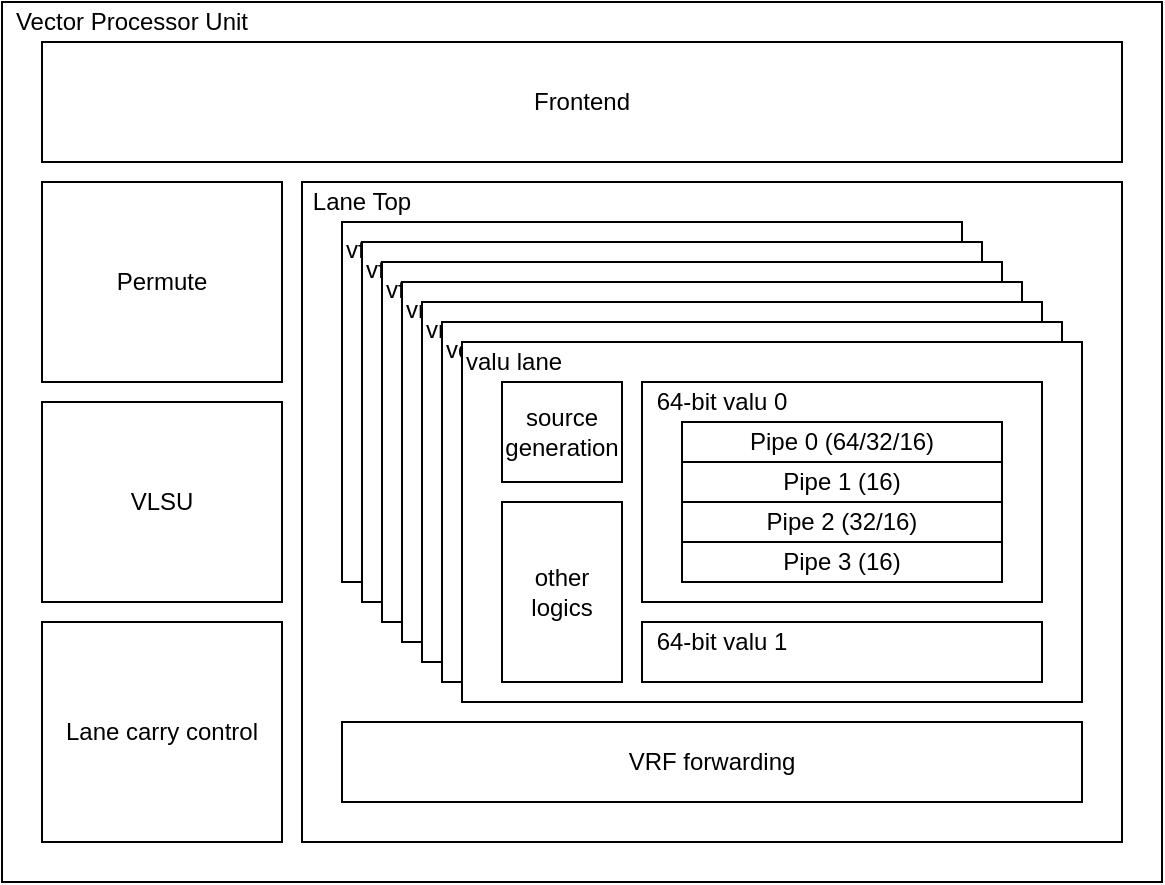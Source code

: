 <mxfile version="14.1.8" type="device" pages="3"><diagram id="mY-H9B_ZIu68xxnpNwse" name="VPU hierarchy"><mxGraphModel dx="1086" dy="807" grid="1" gridSize="10" guides="1" tooltips="1" connect="1" arrows="1" fold="1" page="1" pageScale="1" pageWidth="827" pageHeight="1169" math="0" shadow="0"><root><mxCell id="0"/><mxCell id="1" parent="0"/><mxCell id="pLiR0KOilW0Ycoogk4GM-19" value="" style="group" parent="1" vertex="1" connectable="0"><mxGeometry x="80" y="40" width="580" height="440" as="geometry"/></mxCell><mxCell id="VZzfF9sHuI49w_q4-ev9-1" value="" style="rounded=0;whiteSpace=wrap;html=1;" parent="pLiR0KOilW0Ycoogk4GM-19" vertex="1"><mxGeometry width="580" height="440" as="geometry"/></mxCell><mxCell id="VZzfF9sHuI49w_q4-ev9-2" value="Frontend" style="rounded=0;whiteSpace=wrap;html=1;" parent="pLiR0KOilW0Ycoogk4GM-19" vertex="1"><mxGeometry x="20" y="20" width="540" height="60" as="geometry"/></mxCell><mxCell id="VZzfF9sHuI49w_q4-ev9-3" value="Permute" style="rounded=0;whiteSpace=wrap;html=1;" parent="pLiR0KOilW0Ycoogk4GM-19" vertex="1"><mxGeometry x="20" y="90" width="120" height="100" as="geometry"/></mxCell><mxCell id="VZzfF9sHuI49w_q4-ev9-4" value="VLSU" style="rounded=0;whiteSpace=wrap;html=1;" parent="pLiR0KOilW0Ycoogk4GM-19" vertex="1"><mxGeometry x="20" y="200" width="120" height="100" as="geometry"/></mxCell><mxCell id="VZzfF9sHuI49w_q4-ev9-9" value="Vector Processor Unit" style="text;html=1;strokeColor=none;fillColor=none;align=center;verticalAlign=middle;whiteSpace=wrap;rounded=0;" parent="pLiR0KOilW0Ycoogk4GM-19" vertex="1"><mxGeometry width="130" height="20" as="geometry"/></mxCell><mxCell id="FiXzhtQX67EIjjAckoXU-11" value="Lane carry control" style="rounded=0;whiteSpace=wrap;html=1;" parent="pLiR0KOilW0Ycoogk4GM-19" vertex="1"><mxGeometry x="20" y="310" width="120" height="110" as="geometry"/></mxCell><mxCell id="pLiR0KOilW0Ycoogk4GM-18" value="" style="group" parent="pLiR0KOilW0Ycoogk4GM-19" vertex="1" connectable="0"><mxGeometry x="150" y="90" width="410" height="330" as="geometry"/></mxCell><mxCell id="nPF3XnJpUmF2BvPDXub0-1" value="" style="rounded=0;whiteSpace=wrap;html=1;" parent="pLiR0KOilW0Ycoogk4GM-18" vertex="1"><mxGeometry width="410" height="330" as="geometry"/></mxCell><mxCell id="nKhz_KQG1e0I1gk3Mbcx-12" value="VRF forwarding" style="rounded=0;whiteSpace=wrap;html=1;" parent="pLiR0KOilW0Ycoogk4GM-18" vertex="1"><mxGeometry x="20" y="270" width="370" height="40" as="geometry"/></mxCell><mxCell id="nPF3XnJpUmF2BvPDXub0-44" value="Lane Top" style="text;html=1;strokeColor=none;fillColor=none;align=center;verticalAlign=middle;whiteSpace=wrap;rounded=0;" parent="pLiR0KOilW0Ycoogk4GM-18" vertex="1"><mxGeometry width="60" height="20" as="geometry"/></mxCell><mxCell id="pLiR0KOilW0Ycoogk4GM-17" value="" style="group" parent="pLiR0KOilW0Ycoogk4GM-18" vertex="1" connectable="0"><mxGeometry x="20" y="20" width="370" height="240" as="geometry"/></mxCell><mxCell id="nKhz_KQG1e0I1gk3Mbcx-5" value="" style="group;verticalAlign=top;" parent="pLiR0KOilW0Ycoogk4GM-17" vertex="1" connectable="0"><mxGeometry width="310" height="180" as="geometry"/></mxCell><mxCell id="nKhz_KQG1e0I1gk3Mbcx-6" value="" style="rounded=0;whiteSpace=wrap;html=1;verticalAlign=top;" parent="nKhz_KQG1e0I1gk3Mbcx-5" vertex="1"><mxGeometry width="310" height="180" as="geometry"/></mxCell><mxCell id="nPF3XnJpUmF2BvPDXub0-8" value="&lt;span style=&quot;font-family: &amp;quot;helvetica&amp;quot;&quot;&gt;vfmis lane&lt;/span&gt;" style="text;html=1;strokeColor=none;fillColor=none;align=left;verticalAlign=top;whiteSpace=wrap;rounded=0;" parent="nKhz_KQG1e0I1gk3Mbcx-5" vertex="1"><mxGeometry width="310" height="180" as="geometry"/></mxCell><mxCell id="nPF3XnJpUmF2BvPDXub0-9" value="" style="group;verticalAlign=top;" parent="pLiR0KOilW0Ycoogk4GM-17" vertex="1" connectable="0"><mxGeometry x="10" y="10" width="310" height="180" as="geometry"/></mxCell><mxCell id="nPF3XnJpUmF2BvPDXub0-10" value="" style="rounded=0;whiteSpace=wrap;html=1;verticalAlign=top;" parent="nPF3XnJpUmF2BvPDXub0-9" vertex="1"><mxGeometry width="310" height="180" as="geometry"/></mxCell><mxCell id="nPF3XnJpUmF2BvPDXub0-11" value="&lt;span style=&quot;font-family: &amp;#34;helvetica&amp;#34;&quot;&gt;vfmac lane&lt;/span&gt;" style="text;html=1;strokeColor=none;fillColor=none;align=left;verticalAlign=top;whiteSpace=wrap;rounded=0;" parent="nPF3XnJpUmF2BvPDXub0-9" vertex="1"><mxGeometry width="310" height="180" as="geometry"/></mxCell><mxCell id="nPF3XnJpUmF2BvPDXub0-12" value="" style="group;verticalAlign=top;" parent="pLiR0KOilW0Ycoogk4GM-17" vertex="1" connectable="0"><mxGeometry x="20" y="20" width="310" height="180" as="geometry"/></mxCell><mxCell id="nPF3XnJpUmF2BvPDXub0-13" value="" style="rounded=0;whiteSpace=wrap;html=1;verticalAlign=top;" parent="nPF3XnJpUmF2BvPDXub0-12" vertex="1"><mxGeometry width="310" height="180" as="geometry"/></mxCell><mxCell id="nPF3XnJpUmF2BvPDXub0-14" value="vfdiv lane" style="text;html=1;strokeColor=none;fillColor=none;align=left;verticalAlign=top;whiteSpace=wrap;rounded=0;" parent="nPF3XnJpUmF2BvPDXub0-12" vertex="1"><mxGeometry width="310" height="180" as="geometry"/></mxCell><mxCell id="nPF3XnJpUmF2BvPDXub0-40" value="" style="group;verticalAlign=top;" parent="pLiR0KOilW0Ycoogk4GM-17" vertex="1" connectable="0"><mxGeometry x="30" y="30" width="310" height="180" as="geometry"/></mxCell><mxCell id="nPF3XnJpUmF2BvPDXub0-41" value="" style="rounded=0;whiteSpace=wrap;html=1;verticalAlign=top;" parent="nPF3XnJpUmF2BvPDXub0-40" vertex="1"><mxGeometry width="310" height="180" as="geometry"/></mxCell><mxCell id="nPF3XnJpUmF2BvPDXub0-42" value="&lt;span style=&quot;font-family: &amp;#34;helvetica&amp;#34;&quot;&gt;vmsk lane&lt;/span&gt;" style="text;html=1;strokeColor=none;fillColor=none;align=left;verticalAlign=top;whiteSpace=wrap;rounded=0;" parent="nPF3XnJpUmF2BvPDXub0-40" vertex="1"><mxGeometry width="310" height="180" as="geometry"/></mxCell><mxCell id="nPF3XnJpUmF2BvPDXub0-18" value="" style="group;verticalAlign=top;" parent="pLiR0KOilW0Ycoogk4GM-17" vertex="1" connectable="0"><mxGeometry x="40" y="40" width="310" height="180" as="geometry"/></mxCell><mxCell id="nPF3XnJpUmF2BvPDXub0-19" value="" style="rounded=0;whiteSpace=wrap;html=1;verticalAlign=top;" parent="nPF3XnJpUmF2BvPDXub0-18" vertex="1"><mxGeometry width="310" height="180" as="geometry"/></mxCell><mxCell id="nPF3XnJpUmF2BvPDXub0-20" value="&lt;span style=&quot;font-family: &amp;#34;helvetica&amp;#34;&quot;&gt;vmac lane&lt;/span&gt;" style="text;html=1;strokeColor=none;fillColor=none;align=left;verticalAlign=top;whiteSpace=wrap;rounded=0;" parent="nPF3XnJpUmF2BvPDXub0-18" vertex="1"><mxGeometry width="310" height="180" as="geometry"/></mxCell><mxCell id="nPF3XnJpUmF2BvPDXub0-21" value="" style="group;verticalAlign=top;" parent="pLiR0KOilW0Ycoogk4GM-17" vertex="1" connectable="0"><mxGeometry x="50" y="50" width="310" height="180" as="geometry"/></mxCell><mxCell id="nPF3XnJpUmF2BvPDXub0-22" value="" style="rounded=0;whiteSpace=wrap;html=1;verticalAlign=top;" parent="nPF3XnJpUmF2BvPDXub0-21" vertex="1"><mxGeometry width="310" height="180" as="geometry"/></mxCell><mxCell id="nPF3XnJpUmF2BvPDXub0-23" value="vdiv lane" style="text;html=1;strokeColor=none;fillColor=none;align=left;verticalAlign=top;whiteSpace=wrap;rounded=0;" parent="nPF3XnJpUmF2BvPDXub0-21" vertex="1"><mxGeometry width="310" height="180" as="geometry"/></mxCell><mxCell id="pLiR0KOilW0Ycoogk4GM-16" value="" style="group" parent="pLiR0KOilW0Ycoogk4GM-17" vertex="1" connectable="0"><mxGeometry x="60" y="60" width="310" height="180" as="geometry"/></mxCell><mxCell id="nPF3XnJpUmF2BvPDXub0-25" value="" style="rounded=0;whiteSpace=wrap;html=1;" parent="pLiR0KOilW0Ycoogk4GM-16" vertex="1"><mxGeometry width="310" height="180" as="geometry"/></mxCell><mxCell id="nPF3XnJpUmF2BvPDXub0-26" value="valu lane" style="text;html=1;strokeColor=none;fillColor=none;align=left;verticalAlign=middle;whiteSpace=wrap;rounded=0;" parent="pLiR0KOilW0Ycoogk4GM-16" vertex="1"><mxGeometry width="80" height="20" as="geometry"/></mxCell><mxCell id="nPF3XnJpUmF2BvPDXub0-35" value="&lt;span&gt;source generation&lt;/span&gt;" style="rounded=0;whiteSpace=wrap;html=1;" parent="pLiR0KOilW0Ycoogk4GM-16" vertex="1"><mxGeometry x="20" y="20" width="60" height="50" as="geometry"/></mxCell><mxCell id="nPF3XnJpUmF2BvPDXub0-36" value="&lt;span&gt;other logics&lt;/span&gt;" style="rounded=0;whiteSpace=wrap;html=1;" parent="pLiR0KOilW0Ycoogk4GM-16" vertex="1"><mxGeometry x="20" y="80" width="60" height="90" as="geometry"/></mxCell><mxCell id="pLiR0KOilW0Ycoogk4GM-13" value="" style="group" parent="pLiR0KOilW0Ycoogk4GM-16" vertex="1" connectable="0"><mxGeometry x="90" y="20" width="200" height="110" as="geometry"/></mxCell><mxCell id="nKhz_KQG1e0I1gk3Mbcx-2" value="" style="rounded=0;whiteSpace=wrap;html=1;" parent="pLiR0KOilW0Ycoogk4GM-13" vertex="1"><mxGeometry width="200" height="110" as="geometry"/></mxCell><mxCell id="pLiR0KOilW0Ycoogk4GM-1" value="64-bit valu 0" style="text;html=1;strokeColor=none;fillColor=none;align=center;verticalAlign=middle;whiteSpace=wrap;rounded=0;" parent="pLiR0KOilW0Ycoogk4GM-13" vertex="1"><mxGeometry width="80" height="20" as="geometry"/></mxCell><mxCell id="pLiR0KOilW0Ycoogk4GM-6" value="Pipe 3 (16)" style="rounded=0;whiteSpace=wrap;html=1;align=center;" parent="pLiR0KOilW0Ycoogk4GM-13" vertex="1"><mxGeometry x="20" y="80" width="160" height="20" as="geometry"/></mxCell><mxCell id="pLiR0KOilW0Ycoogk4GM-7" value="Pipe 0 (64/32/16)" style="rounded=0;whiteSpace=wrap;html=1;align=left;" parent="pLiR0KOilW0Ycoogk4GM-13" vertex="1"><mxGeometry x="20" y="20" width="105" height="20" as="geometry"/></mxCell><mxCell id="pLiR0KOilW0Ycoogk4GM-8" value="Pipe 1 (16)" style="rounded=0;whiteSpace=wrap;html=1;align=left;" parent="pLiR0KOilW0Ycoogk4GM-13" vertex="1"><mxGeometry x="20" y="40" width="105" height="20" as="geometry"/></mxCell><mxCell id="pLiR0KOilW0Ycoogk4GM-9" value="Pipe 2 (32/16)" style="rounded=0;whiteSpace=wrap;html=1;align=left;" parent="pLiR0KOilW0Ycoogk4GM-13" vertex="1"><mxGeometry x="20" y="60" width="105" height="20" as="geometry"/></mxCell><mxCell id="pLiR0KOilW0Ycoogk4GM-10" value="Pipe 0 (64/32/16)" style="rounded=0;whiteSpace=wrap;html=1;align=center;" parent="pLiR0KOilW0Ycoogk4GM-13" vertex="1"><mxGeometry x="20" y="20" width="160" height="20" as="geometry"/></mxCell><mxCell id="pLiR0KOilW0Ycoogk4GM-11" value="Pipe 1 (16)" style="rounded=0;whiteSpace=wrap;html=1;align=center;" parent="pLiR0KOilW0Ycoogk4GM-13" vertex="1"><mxGeometry x="20" y="40" width="160" height="20" as="geometry"/></mxCell><mxCell id="pLiR0KOilW0Ycoogk4GM-12" value="Pipe 2 (32/16)" style="rounded=0;whiteSpace=wrap;html=1;align=center;" parent="pLiR0KOilW0Ycoogk4GM-13" vertex="1"><mxGeometry x="20" y="60" width="160" height="20" as="geometry"/></mxCell><mxCell id="nPF3XnJpUmF2BvPDXub0-33" value="" style="rounded=0;whiteSpace=wrap;html=1;" parent="pLiR0KOilW0Ycoogk4GM-16" vertex="1"><mxGeometry x="90" y="140" width="200" height="30" as="geometry"/></mxCell><mxCell id="pLiR0KOilW0Ycoogk4GM-2" value="64-bit valu 1" style="text;html=1;strokeColor=none;fillColor=none;align=center;verticalAlign=middle;whiteSpace=wrap;rounded=0;" parent="pLiR0KOilW0Ycoogk4GM-16" vertex="1"><mxGeometry x="90" y="140" width="80" height="20" as="geometry"/></mxCell></root></mxGraphModel></diagram><diagram id="Mox9MRT4kvAe0OS51qYa" name="Lane top"><mxGraphModel dx="749" dy="557" grid="1" gridSize="10" guides="1" tooltips="1" connect="1" arrows="1" fold="1" page="1" pageScale="1" pageWidth="827" pageHeight="1169" math="0" shadow="0"><root><mxCell id="LcYr78quqeJZaAlcxe1V-0"/><mxCell id="LcYr78quqeJZaAlcxe1V-1" parent="LcYr78quqeJZaAlcxe1V-0"/><mxCell id="oMpf_CK6HFOpjs3gW5dI-32" value="" style="group" vertex="1" connectable="0" parent="LcYr78quqeJZaAlcxe1V-1"><mxGeometry x="40" y="40" width="540" height="260" as="geometry"/></mxCell><mxCell id="oMpf_CK6HFOpjs3gW5dI-19" value="" style="rounded=0;whiteSpace=wrap;html=1;" vertex="1" parent="oMpf_CK6HFOpjs3gW5dI-32"><mxGeometry width="500" height="140" as="geometry"/></mxCell><mxCell id="hIJJaxi849tqELo_-NBQ-0" value="&lt;span&gt;valu lane&lt;/span&gt;" style="rounded=0;whiteSpace=wrap;html=1;" parent="oMpf_CK6HFOpjs3gW5dI-32" vertex="1"><mxGeometry x="270" y="10" width="160" height="40" as="geometry"/></mxCell><mxCell id="hIJJaxi849tqELo_-NBQ-29" value="" style="group" parent="oMpf_CK6HFOpjs3gW5dI-32" vertex="1" connectable="0"><mxGeometry x="280" y="20" width="160" height="40" as="geometry"/></mxCell><mxCell id="hIJJaxi849tqELo_-NBQ-7" value="&lt;span&gt;vdiv lane&lt;/span&gt;" style="rounded=0;whiteSpace=wrap;html=1;" parent="hIJJaxi849tqELo_-NBQ-29" vertex="1"><mxGeometry width="160" height="40" as="geometry"/></mxCell><mxCell id="hIJJaxi849tqELo_-NBQ-28" value="" style="group" parent="oMpf_CK6HFOpjs3gW5dI-32" vertex="1" connectable="0"><mxGeometry x="290" y="30" width="160" height="40" as="geometry"/></mxCell><mxCell id="hIJJaxi849tqELo_-NBQ-8" value="&lt;span&gt;vmac lane&lt;/span&gt;" style="rounded=0;whiteSpace=wrap;html=1;" parent="hIJJaxi849tqELo_-NBQ-28" vertex="1"><mxGeometry width="160" height="40" as="geometry"/></mxCell><mxCell id="hIJJaxi849tqELo_-NBQ-9" value="&lt;span&gt;vmsk lane&lt;/span&gt;" style="rounded=0;whiteSpace=wrap;html=1;" parent="oMpf_CK6HFOpjs3gW5dI-32" vertex="1"><mxGeometry x="300" y="40" width="160" height="40" as="geometry"/></mxCell><mxCell id="hIJJaxi849tqELo_-NBQ-26" value="" style="group" parent="oMpf_CK6HFOpjs3gW5dI-32" vertex="1" connectable="0"><mxGeometry x="310" y="50" width="160" height="40" as="geometry"/></mxCell><mxCell id="hIJJaxi849tqELo_-NBQ-10" value="&lt;span&gt;vfdiv lane&lt;/span&gt;" style="rounded=0;whiteSpace=wrap;html=1;" parent="hIJJaxi849tqELo_-NBQ-26" vertex="1"><mxGeometry width="160" height="40" as="geometry"/></mxCell><mxCell id="hIJJaxi849tqELo_-NBQ-11" value="&lt;span style=&quot;color: rgb(0 , 0 , 0) ; font-family: &amp;#34;helvetica&amp;#34; ; font-size: 12px ; font-style: normal ; font-weight: 400 ; letter-spacing: normal ; text-align: center ; text-indent: 0px ; text-transform: none ; word-spacing: 0px ; background-color: rgb(248 , 249 , 250) ; display: inline ; float: none&quot;&gt;vfmac lane&lt;/span&gt;&lt;br&gt;" style="rounded=0;whiteSpace=wrap;html=1;" parent="oMpf_CK6HFOpjs3gW5dI-32" vertex="1"><mxGeometry x="320" y="60" width="160" height="40" as="geometry"/></mxCell><mxCell id="hIJJaxi849tqELo_-NBQ-12" value="&lt;span style=&quot;color: rgb(0 , 0 , 0) ; font-family: &amp;#34;helvetica&amp;#34; ; font-size: 12px ; font-style: normal ; font-weight: 400 ; letter-spacing: normal ; text-align: center ; text-indent: 0px ; text-transform: none ; word-spacing: 0px ; background-color: rgb(248 , 249 , 250) ; display: inline ; float: none&quot;&gt;vfmis lane 0&lt;/span&gt;" style="rounded=0;whiteSpace=wrap;html=1;" parent="oMpf_CK6HFOpjs3gW5dI-32" vertex="1"><mxGeometry x="330" y="70" width="160" height="40" as="geometry"/></mxCell><mxCell id="oMpf_CK6HFOpjs3gW5dI-8" style="edgeStyle=orthogonalEdgeStyle;rounded=0;orthogonalLoop=1;jettySize=auto;html=1;entryX=0;entryY=0.75;entryDx=0;entryDy=0;" edge="1" parent="oMpf_CK6HFOpjs3gW5dI-32" source="oMpf_CK6HFOpjs3gW5dI-6" target="hIJJaxi849tqELo_-NBQ-12"><mxGeometry as="geometry"><Array as="points"><mxPoint x="150" y="100"/><mxPoint x="150" y="100"/></Array></mxGeometry></mxCell><mxCell id="oMpf_CK6HFOpjs3gW5dI-6" value="&lt;span style=&quot;color: rgb(0 , 0 , 0) ; font-family: &amp;#34;helvetica&amp;#34; ; font-size: 12px ; font-style: normal ; font-weight: 400 ; letter-spacing: normal ; text-align: center ; text-indent: 0px ; text-transform: none ; word-spacing: 0px ; background-color: rgb(248 , 249 , 250) ; display: inline ; float: none&quot;&gt;vfmis lane 2&lt;/span&gt;" style="rounded=0;whiteSpace=wrap;html=1;" vertex="1" parent="oMpf_CK6HFOpjs3gW5dI-32"><mxGeometry x="20" y="90" width="160" height="40" as="geometry"/></mxCell><mxCell id="oMpf_CK6HFOpjs3gW5dI-7" style="edgeStyle=orthogonalEdgeStyle;rounded=0;orthogonalLoop=1;jettySize=auto;html=1;entryX=0;entryY=0.25;entryDx=0;entryDy=0;" edge="1" parent="oMpf_CK6HFOpjs3gW5dI-32" source="oMpf_CK6HFOpjs3gW5dI-5" target="hIJJaxi849tqELo_-NBQ-12"><mxGeometry as="geometry"><mxPoint x="290" y="140" as="targetPoint"/><Array as="points"><mxPoint x="210" y="80"/><mxPoint x="210" y="80"/></Array></mxGeometry></mxCell><mxCell id="oMpf_CK6HFOpjs3gW5dI-5" value="&lt;span style=&quot;color: rgb(0 , 0 , 0) ; font-family: &amp;#34;helvetica&amp;#34; ; font-size: 12px ; font-style: normal ; font-weight: 400 ; letter-spacing: normal ; text-align: center ; text-indent: 0px ; text-transform: none ; word-spacing: 0px ; background-color: rgb(248 , 249 , 250) ; display: inline ; float: none&quot;&gt;vfmis lane 1&lt;/span&gt;" style="rounded=0;whiteSpace=wrap;html=1;" vertex="1" parent="oMpf_CK6HFOpjs3gW5dI-32"><mxGeometry x="20" y="50" width="160" height="40" as="geometry"/></mxCell><mxCell id="oMpf_CK6HFOpjs3gW5dI-9" value="&lt;span style=&quot;font-family: &amp;#34;calibri&amp;#34; ; text-align: left&quot;&gt;&lt;font style=&quot;font-size: 12px&quot;&gt;lane_carryin0_data64&lt;/font&gt;&lt;/span&gt;" style="text;html=1;strokeColor=none;fillColor=none;align=center;verticalAlign=middle;whiteSpace=wrap;rounded=0;" vertex="1" parent="oMpf_CK6HFOpjs3gW5dI-32"><mxGeometry x="180" y="60" width="110" height="20" as="geometry"/></mxCell><mxCell id="oMpf_CK6HFOpjs3gW5dI-12" value="&lt;span style=&quot;font-family: &amp;#34;calibri&amp;#34; ; text-align: left&quot;&gt;&lt;font style=&quot;font-size: 12px&quot;&gt;lane_carryin1_data64&lt;/font&gt;&lt;/span&gt;" style="text;html=1;strokeColor=none;fillColor=none;align=center;verticalAlign=middle;whiteSpace=wrap;rounded=0;" vertex="1" parent="oMpf_CK6HFOpjs3gW5dI-32"><mxGeometry x="180" y="80" width="110" height="20" as="geometry"/></mxCell><mxCell id="oMpf_CK6HFOpjs3gW5dI-15" style="edgeStyle=orthogonalEdgeStyle;rounded=0;orthogonalLoop=1;jettySize=auto;html=1;exitX=0.75;exitY=0;exitDx=0;exitDy=0;entryX=0.75;entryY=1;entryDx=0;entryDy=0;" edge="1" parent="oMpf_CK6HFOpjs3gW5dI-32" source="oMpf_CK6HFOpjs3gW5dI-13" target="hIJJaxi849tqELo_-NBQ-12"><mxGeometry as="geometry"><Array as="points"><mxPoint x="450" y="140"/><mxPoint x="450" y="140"/></Array></mxGeometry></mxCell><mxCell id="oMpf_CK6HFOpjs3gW5dI-13" value="Lane carry control" style="rounded=0;whiteSpace=wrap;html=1;" vertex="1" parent="oMpf_CK6HFOpjs3gW5dI-32"><mxGeometry x="330" y="220" width="160" height="40" as="geometry"/></mxCell><mxCell id="oMpf_CK6HFOpjs3gW5dI-14" style="edgeStyle=orthogonalEdgeStyle;rounded=0;orthogonalLoop=1;jettySize=auto;html=1;entryX=0.25;entryY=0;entryDx=0;entryDy=0;exitX=0.25;exitY=1;exitDx=0;exitDy=0;" edge="1" parent="oMpf_CK6HFOpjs3gW5dI-32" source="hIJJaxi849tqELo_-NBQ-12" target="oMpf_CK6HFOpjs3gW5dI-13"><mxGeometry as="geometry"><Array as="points"><mxPoint x="370" y="140"/><mxPoint x="370" y="140"/></Array></mxGeometry></mxCell><mxCell id="oMpf_CK6HFOpjs3gW5dI-16" value="&lt;span style=&quot;font-family: &amp;#34;calibri&amp;#34;&quot;&gt;&lt;font style=&quot;font-size: 12px&quot;&gt;lco_cmp_data&lt;br&gt;&lt;/font&gt;&lt;/span&gt;&lt;span style=&quot;font-family: &amp;#34;calibri&amp;#34;&quot;&gt;lco_cmp_mask&lt;br&gt;&lt;/span&gt;&lt;span style=&quot;font-family: &amp;#34;calibri&amp;#34;&quot;&gt;lco_narr_data&lt;br&gt;&lt;/span&gt;&lt;span style=&quot;font-family: &amp;#34;calibri&amp;#34;&quot;&gt;lco_narr_mask&lt;/span&gt;&lt;span style=&quot;font-family: &amp;#34;calibri&amp;#34;&quot;&gt;&lt;font style=&quot;font-size: 12px&quot;&gt;&lt;br&gt;&lt;/font&gt;&lt;/span&gt;" style="text;html=1;strokeColor=none;fillColor=none;align=left;verticalAlign=middle;whiteSpace=wrap;rounded=0;" vertex="1" parent="oMpf_CK6HFOpjs3gW5dI-32"><mxGeometry x="290" y="150" width="80" height="60" as="geometry"/></mxCell><mxCell id="oMpf_CK6HFOpjs3gW5dI-18" value="&lt;span style=&quot;font-family: &amp;#34;calibri&amp;#34;&quot;&gt;&lt;font style=&quot;font-size: 12px&quot;&gt;lci_cmp_data&lt;br&gt;&lt;/font&gt;&lt;/span&gt;&lt;span style=&quot;font-family: &amp;#34;calibri&amp;#34;&quot;&gt;lci_cmp_mask&lt;br&gt;&lt;/span&gt;&lt;span style=&quot;font-family: &amp;#34;calibri&amp;#34;&quot;&gt;lci_narr_data&lt;br&gt;&lt;/span&gt;&lt;span style=&quot;font-family: &amp;#34;calibri&amp;#34;&quot;&gt;lci_narr_mask&lt;/span&gt;&lt;span style=&quot;font-family: &amp;#34;calibri&amp;#34;&quot;&gt;&lt;font style=&quot;font-size: 12px&quot;&gt;&lt;br&gt;&lt;/font&gt;&lt;/span&gt;" style="text;html=1;strokeColor=none;fillColor=none;align=left;verticalAlign=middle;whiteSpace=wrap;rounded=0;" vertex="1" parent="oMpf_CK6HFOpjs3gW5dI-32"><mxGeometry x="450" y="150" width="90" height="60" as="geometry"/></mxCell><mxCell id="oMpf_CK6HFOpjs3gW5dI-20" value="&lt;span style=&quot;font-family: &amp;#34;calibri&amp;#34; ; text-align: left&quot;&gt;&lt;font style=&quot;font-size: 12px&quot;&gt;Lane top&lt;/font&gt;&lt;/span&gt;" style="text;html=1;strokeColor=none;fillColor=none;align=center;verticalAlign=middle;whiteSpace=wrap;rounded=0;" vertex="1" parent="oMpf_CK6HFOpjs3gW5dI-32"><mxGeometry width="50" height="20" as="geometry"/></mxCell></root></mxGraphModel></diagram><diagram id="hX7JP5uDF0VMubSYw2pb" name="funcit lane"><mxGraphModel dx="936" dy="697" grid="1" gridSize="10" guides="1" tooltips="1" connect="1" arrows="1" fold="1" page="1" pageScale="1" pageWidth="827" pageHeight="1169" math="0" shadow="0"><root><mxCell id="aZtSIBMlEAu6jwqHyBDr-0"/><mxCell id="aZtSIBMlEAu6jwqHyBDr-1" parent="aZtSIBMlEAu6jwqHyBDr-0"/><mxCell id="BWwf2g3RzULXkdJLHGH0-7" value="" style="group" parent="aZtSIBMlEAu6jwqHyBDr-1" vertex="1" connectable="0"><mxGeometry x="100" y="60" width="210" height="140" as="geometry"/></mxCell><mxCell id="BWwf2g3RzULXkdJLHGH0-3" value="" style="rounded=0;whiteSpace=wrap;html=1;" parent="BWwf2g3RzULXkdJLHGH0-7" vertex="1"><mxGeometry width="210" height="140" as="geometry"/></mxCell><mxCell id="BWwf2g3RzULXkdJLHGH0-1" value="Function Unit Lane" style="text;html=1;strokeColor=none;fillColor=none;align=center;verticalAlign=middle;whiteSpace=wrap;rounded=0;" parent="BWwf2g3RzULXkdJLHGH0-7" vertex="1"><mxGeometry width="110" height="20" as="geometry"/></mxCell><mxCell id="BWwf2g3RzULXkdJLHGH0-5" value="source generation" style="rounded=0;whiteSpace=wrap;html=1;" parent="BWwf2g3RzULXkdJLHGH0-7" vertex="1"><mxGeometry x="20" y="30" width="80" height="40" as="geometry"/></mxCell><mxCell id="BWwf2g3RzULXkdJLHGH0-6" value="other logics" style="rounded=0;whiteSpace=wrap;html=1;" parent="BWwf2g3RzULXkdJLHGH0-7" vertex="1"><mxGeometry x="110" y="30" width="80" height="40" as="geometry"/></mxCell><mxCell id="BWwf2g3RzULXkdJLHGH0-0" value="" style="rounded=0;whiteSpace=wrap;html=1;" parent="BWwf2g3RzULXkdJLHGH0-7" vertex="1"><mxGeometry x="20" y="80" width="160" height="40" as="geometry"/></mxCell><mxCell id="BWwf2g3RzULXkdJLHGH0-2" value="64-bit function unit" style="rounded=0;whiteSpace=wrap;html=1;" parent="BWwf2g3RzULXkdJLHGH0-7" vertex="1"><mxGeometry x="30" y="90" width="160" height="40" as="geometry"/></mxCell></root></mxGraphModel></diagram></mxfile>